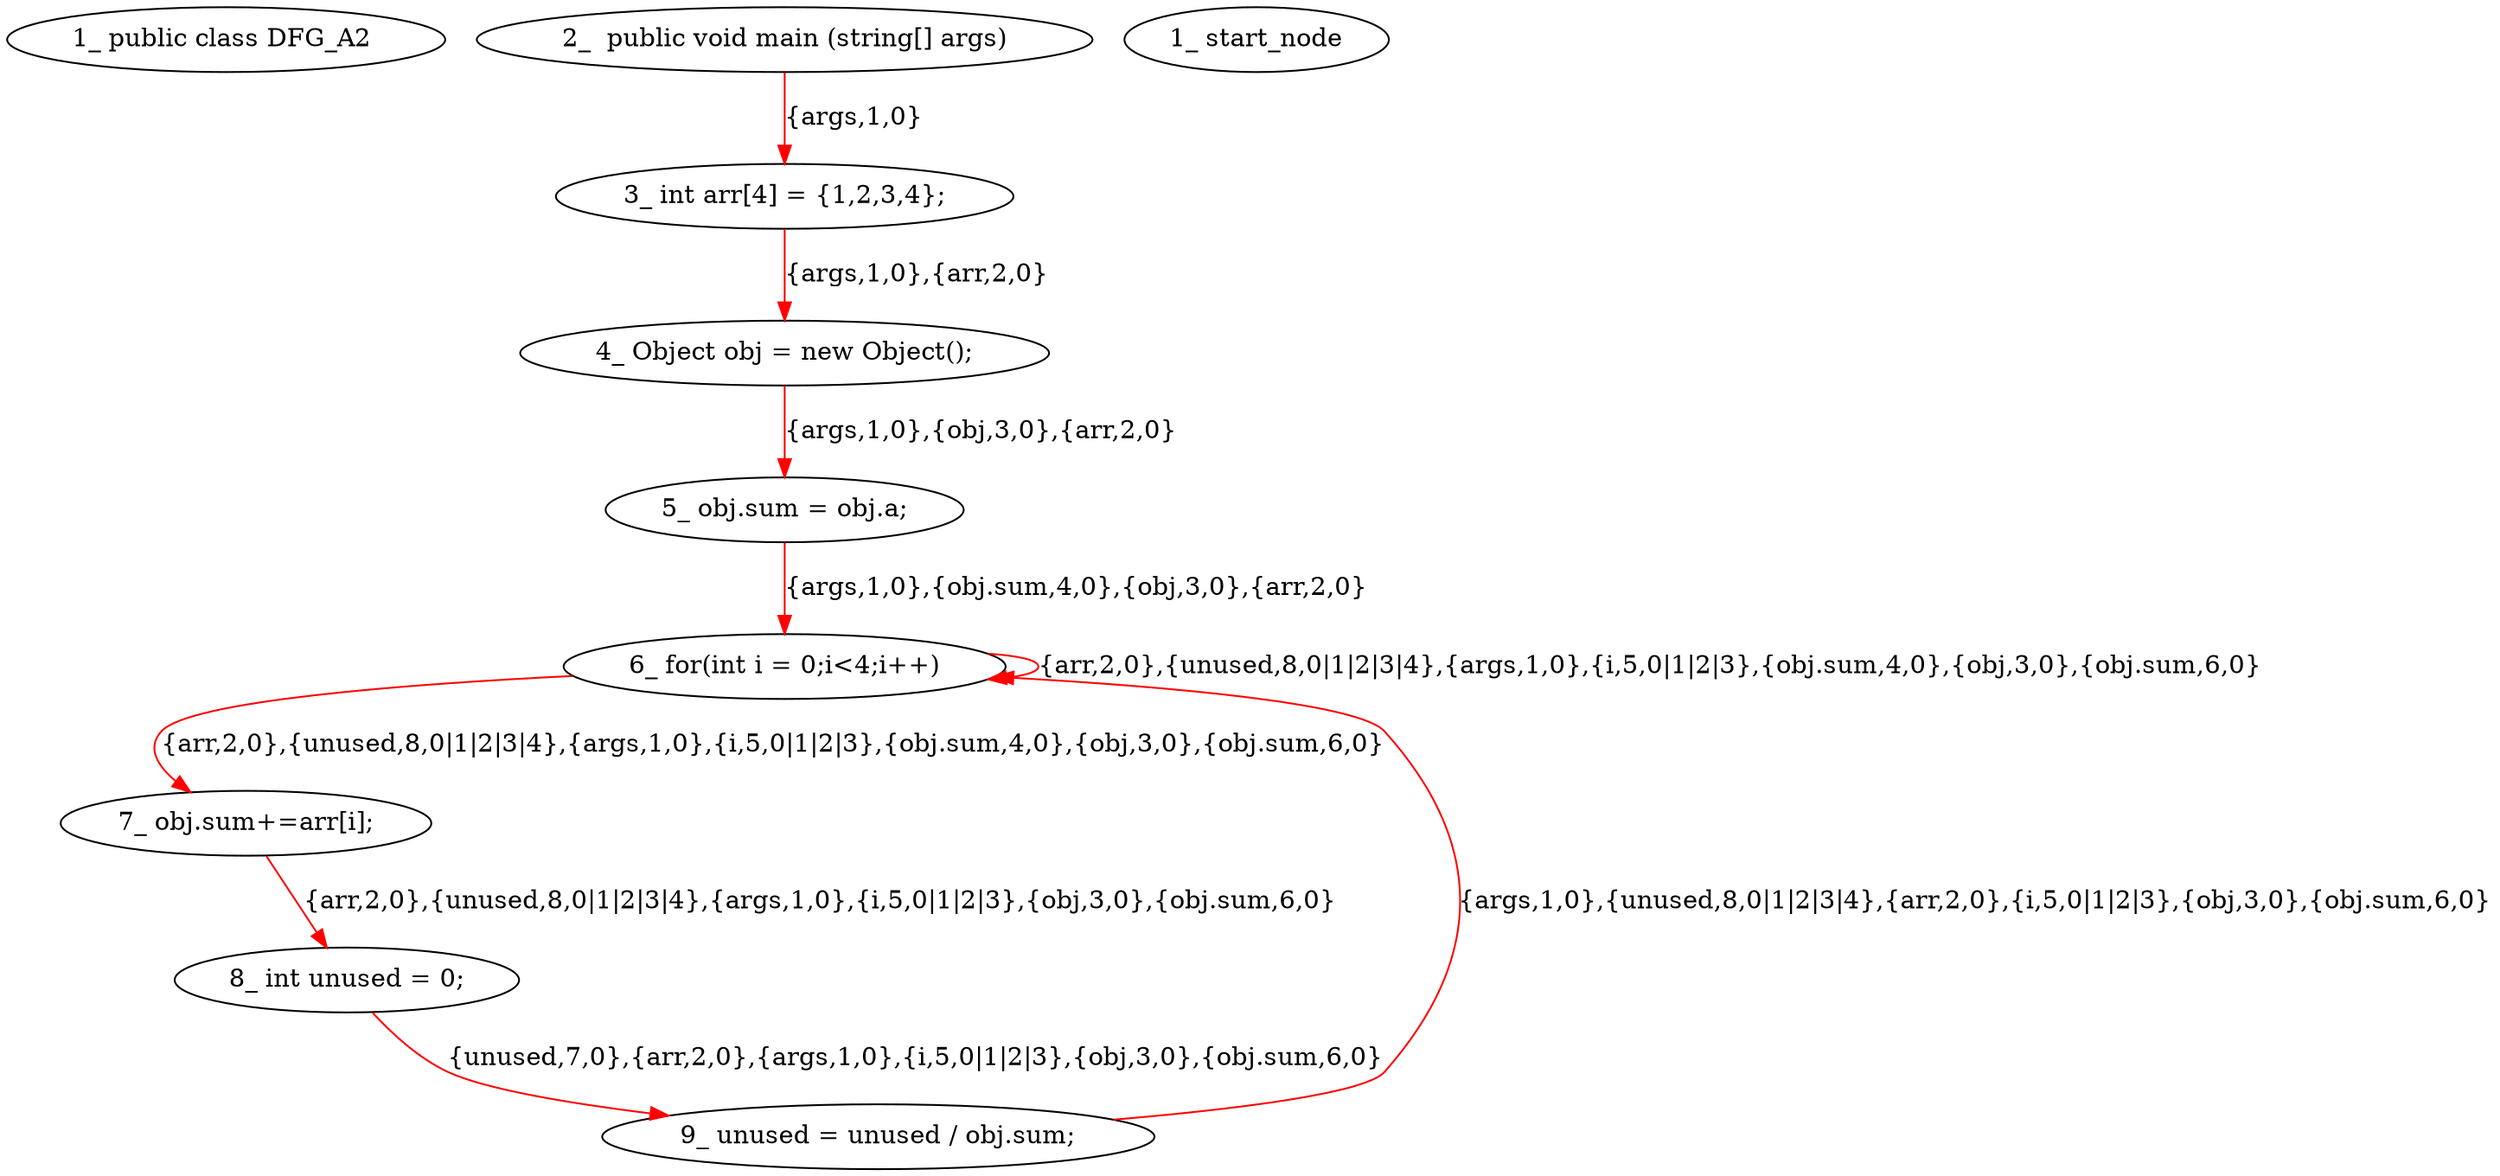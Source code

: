 digraph  {
6 [label="1_\ public\ class\ DFG_A2\ ", type_label=class_declaration];
10 [label="2_\ \ public\ void\ main\ \(string\[\]\ args\)", type_label=method_declaration];
21 [label="3_\ int\ arr\[4\]\ =\ \{1,2,3,4\};", type_label=expression_statement];
33 [label="4_\ Object\ obj\ =\ new\ Object\(\);", type_label=expression_statement];
40 [label="5_\ obj\.sum\ =\ obj\.a;", type_label=expression_statement];
48 [label="6_\ for\(int\ i\ =\ 0;i<4;i\+\+\)", type_label=for];
60 [label="7_\ obj\.sum\+=arr\[i\];", type_label=expression_statement];
68 [label="8_\ int\ unused\ =\ 0;", type_label=expression_statement];
73 [label="9_\ unused\ =\ unused\ /\ obj\.sum;", type_label=expression_statement];
1 [label="1_\ start_node", type_label=start];
10 -> 21  [color=red, controlflow_type=first_next_line, edge_type=CFG_edge, key=0, label="{args,1,0}"];
21 -> 33  [color=red, controlflow_type="next_line 1", edge_type=CFG_edge, key=0, label="{args,1,0},{arr,2,0}"];
33 -> 40  [color=red, controlflow_type="next_line 1", edge_type=CFG_edge, key=0, label="{args,1,0},{obj,3,0},{arr,2,0}"];
40 -> 48  [color=red, controlflow_type="next_line 1", edge_type=CFG_edge, key=0, label="{args,1,0},{obj.sum,4,0},{obj,3,0},{arr,2,0}"];
48 -> 60  [color=red, controlflow_type=pos_next, edge_type=CFG_edge, key=0, label="{arr,2,0},{unused,8,0|1|2|3|4},{args,1,0},{i,5,0|1|2|3},{obj.sum,4,0},{obj,3,0},{obj.sum,6,0}"];
48 -> 48  [color=red, controlflow_type=loop_update, edge_type=CFG_edge, key=0, label="{arr,2,0},{unused,8,0|1|2|3|4},{args,1,0},{i,5,0|1|2|3},{obj.sum,4,0},{obj,3,0},{obj.sum,6,0}"];
60 -> 68  [color=red, controlflow_type="next_line 1", edge_type=CFG_edge, key=0, label="{arr,2,0},{unused,8,0|1|2|3|4},{args,1,0},{i,5,0|1|2|3},{obj,3,0},{obj.sum,6,0}"];
68 -> 73  [color=red, controlflow_type="next_line 1", edge_type=CFG_edge, key=0, label="{unused,7,0},{arr,2,0},{args,1,0},{i,5,0|1|2|3},{obj,3,0},{obj.sum,6,0}"];
73 -> 48  [color=red, controlflow_type=loop_control, edge_type=CFG_edge, key=0, label="{args,1,0},{unused,8,0|1|2|3|4},{arr,2,0},{i,5,0|1|2|3},{obj,3,0},{obj.sum,6,0}"];
}
